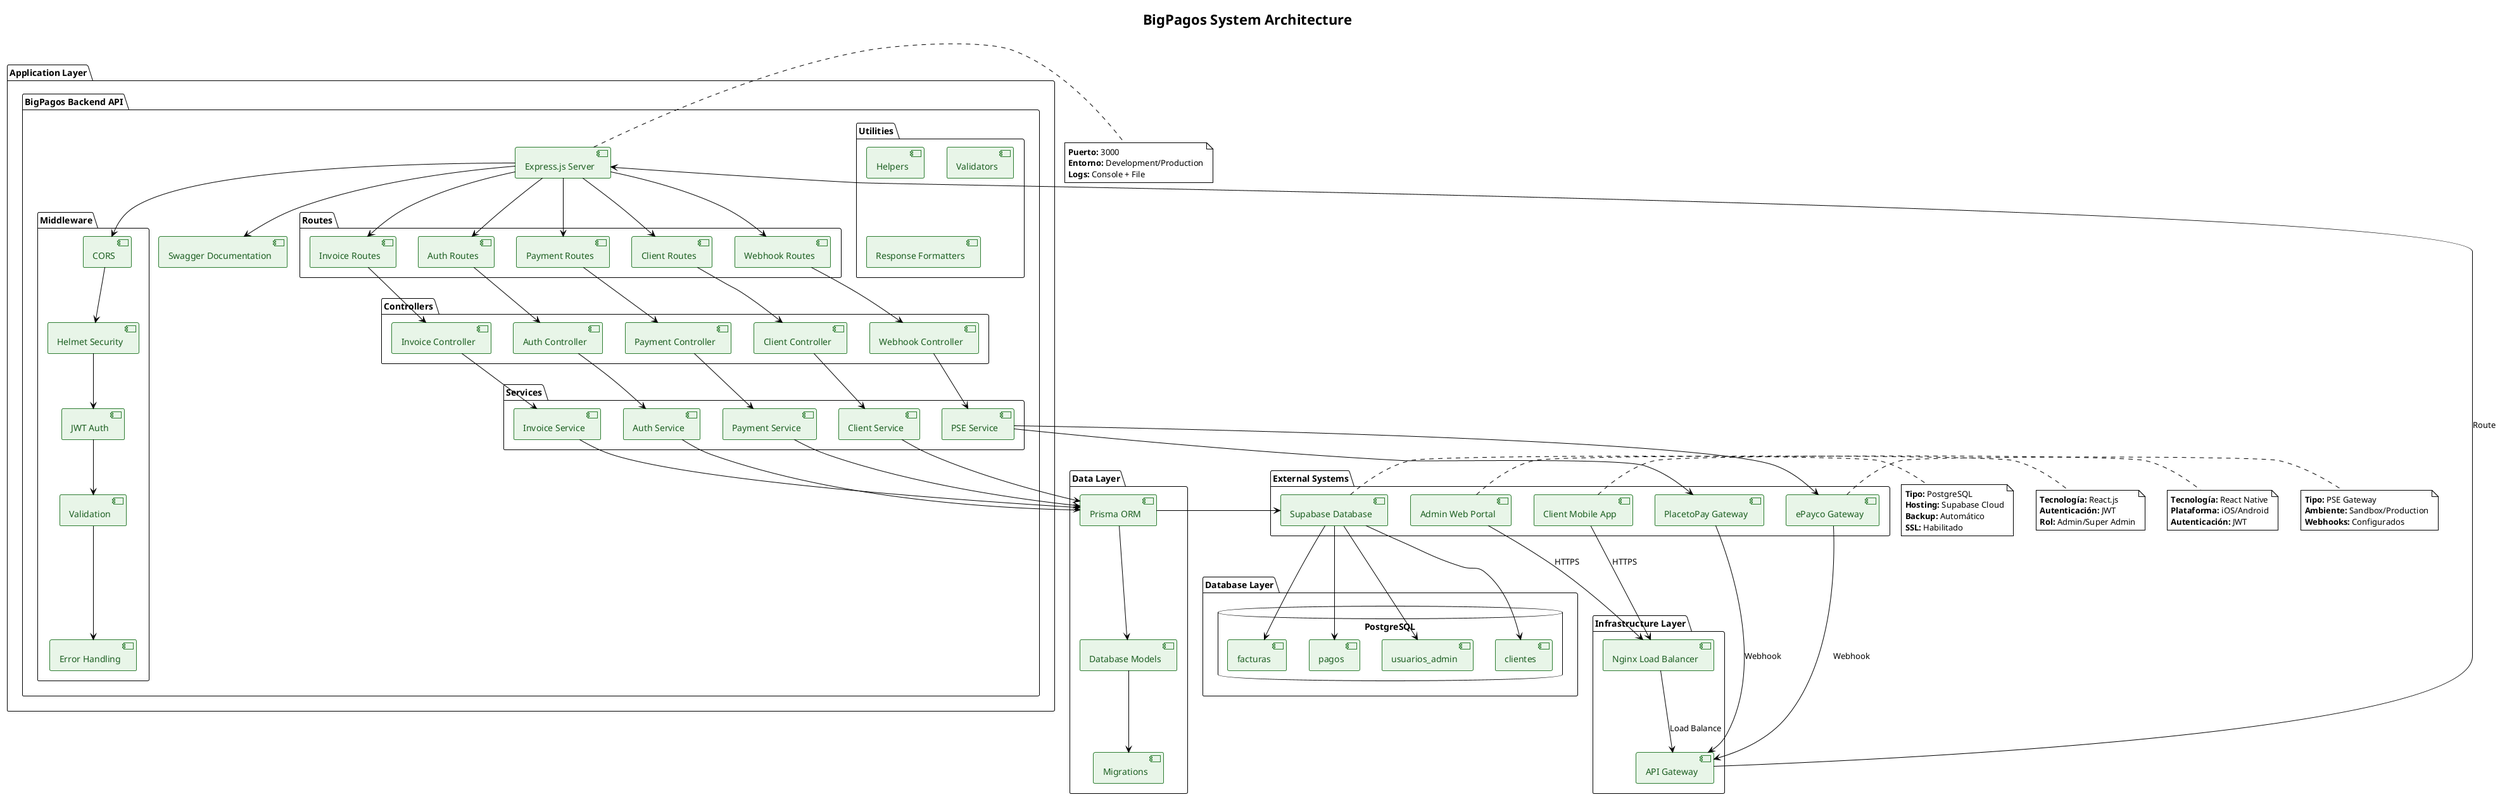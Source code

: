 @startuml BigPagos_System_Architecture

!theme plain
skinparam backgroundColor #FFFFFF
skinparam componentBackgroundColor #E8F5E8
skinparam componentBorderColor #2E7D32
skinparam componentFontColor #1B5E20

title BigPagos System Architecture

' ===== EXTERNAL SYSTEMS =====
package "External Systems" {
  [ePayco Gateway] as EPayco
  [PlacetoPay Gateway] as PlacetoPay
  [Supabase Database] as Supabase
  [Client Mobile App] as MobileApp
  [Admin Web Portal] as WebPortal
}

' ===== LOAD BALANCER & GATEWAY =====
package "Infrastructure Layer" {
  [Nginx Load Balancer] as Nginx
  [API Gateway] as Gateway
}

' ===== APPLICATION LAYER =====
package "Application Layer" {
  package "BigPagos Backend API" {
    [Express.js Server] as ExpressServer
    [Swagger Documentation] as Swagger
    
    package "Middleware" {
      [CORS] as CORS
      [Helmet Security] as Helmet
      [JWT Auth] as JWTAuth
      [Validation] as Validation
      [Error Handling] as ErrorHandler
    }
    
    package "Routes" {
      [Auth Routes] as AuthRoutes
      [Client Routes] as ClientRoutes
      [Invoice Routes] as InvoiceRoutes
      [Payment Routes] as PaymentRoutes
      [Webhook Routes] as WebhookRoutes
    }
    
    package "Controllers" {
      [Auth Controller] as AuthController
      [Client Controller] as ClientController
      [Invoice Controller] as InvoiceController
      [Payment Controller] as PaymentController
      [Webhook Controller] as WebhookController
    }
    
    package "Services" {
      [Auth Service] as AuthService
      [Client Service] as ClientService
      [Invoice Service] as InvoiceService
      [Payment Service] as PaymentService
      [PSE Service] as PSEService
    }
    
    package "Utilities" {
      [Helpers] as Helpers
      [Validators] as Validators
      [Response Formatters] as ResponseFormatters
    }
  }
}

' ===== DATA LAYER =====
package "Data Layer" {
  [Prisma ORM] as Prisma
  [Database Models] as Models
  [Migrations] as Migrations
}

' ===== DATABASE =====
package "Database Layer" {
  database "PostgreSQL" {
    [clientes] as ClientesTable
    [facturas] as FacturasTable
    [pagos] as PagosTable
    [usuarios_admin] as AdminTable
  }
}

' ===== CONNECTIONS =====

' External to Infrastructure
MobileApp --> Nginx : HTTPS
WebPortal --> Nginx : HTTPS
EPayco --> Gateway : Webhook
PlacetoPay --> Gateway : Webhook

' Infrastructure to Application
Nginx --> Gateway : Load Balance
Gateway --> ExpressServer : Route

' Application Internal Flow
ExpressServer --> CORS
CORS --> Helmet
Helmet --> JWTAuth
JWTAuth --> Validation
Validation --> ErrorHandler

ExpressServer --> AuthRoutes
ExpressServer --> ClientRoutes
ExpressServer --> InvoiceRoutes
ExpressServer --> PaymentRoutes
ExpressServer --> WebhookRoutes

AuthRoutes --> AuthController
ClientRoutes --> ClientController
InvoiceRoutes --> InvoiceController
PaymentRoutes --> PaymentController
WebhookRoutes --> WebhookController

AuthController --> AuthService
ClientController --> ClientService
InvoiceController --> InvoiceService
PaymentController --> PaymentService
WebhookController --> PSEService

AuthService --> Prisma
ClientService --> Prisma
InvoiceService --> Prisma
PaymentService --> Prisma
PSEService --> EPayco
PSEService --> PlacetoPay

' Data Layer
Prisma --> Models
Models --> Migrations
Prisma --> Supabase

' Database
Supabase --> ClientesTable
Supabase --> FacturasTable
Supabase --> PagosTable
Supabase --> AdminTable

' Documentation
ExpressServer --> Swagger

' ===== NOTES =====
note right of ExpressServer
  **Puerto:** 3000
  **Entorno:** Development/Production
  **Logs:** Console + File
end note

note right of Supabase
  **Tipo:** PostgreSQL
  **Hosting:** Supabase Cloud
  **Backup:** Automático
  **SSL:** Habilitado
end note

note right of EPayco
  **Tipo:** PSE Gateway
  **Ambiente:** Sandbox/Production
  **Webhooks:** Configurados
end note

note right of MobileApp
  **Tecnología:** React Native
  **Plataforma:** iOS/Android
  **Autenticación:** JWT
end note

note right of WebPortal
  **Tecnología:** React.js
  **Autenticación:** JWT
  **Rol:** Admin/Super Admin
end note

@enduml
